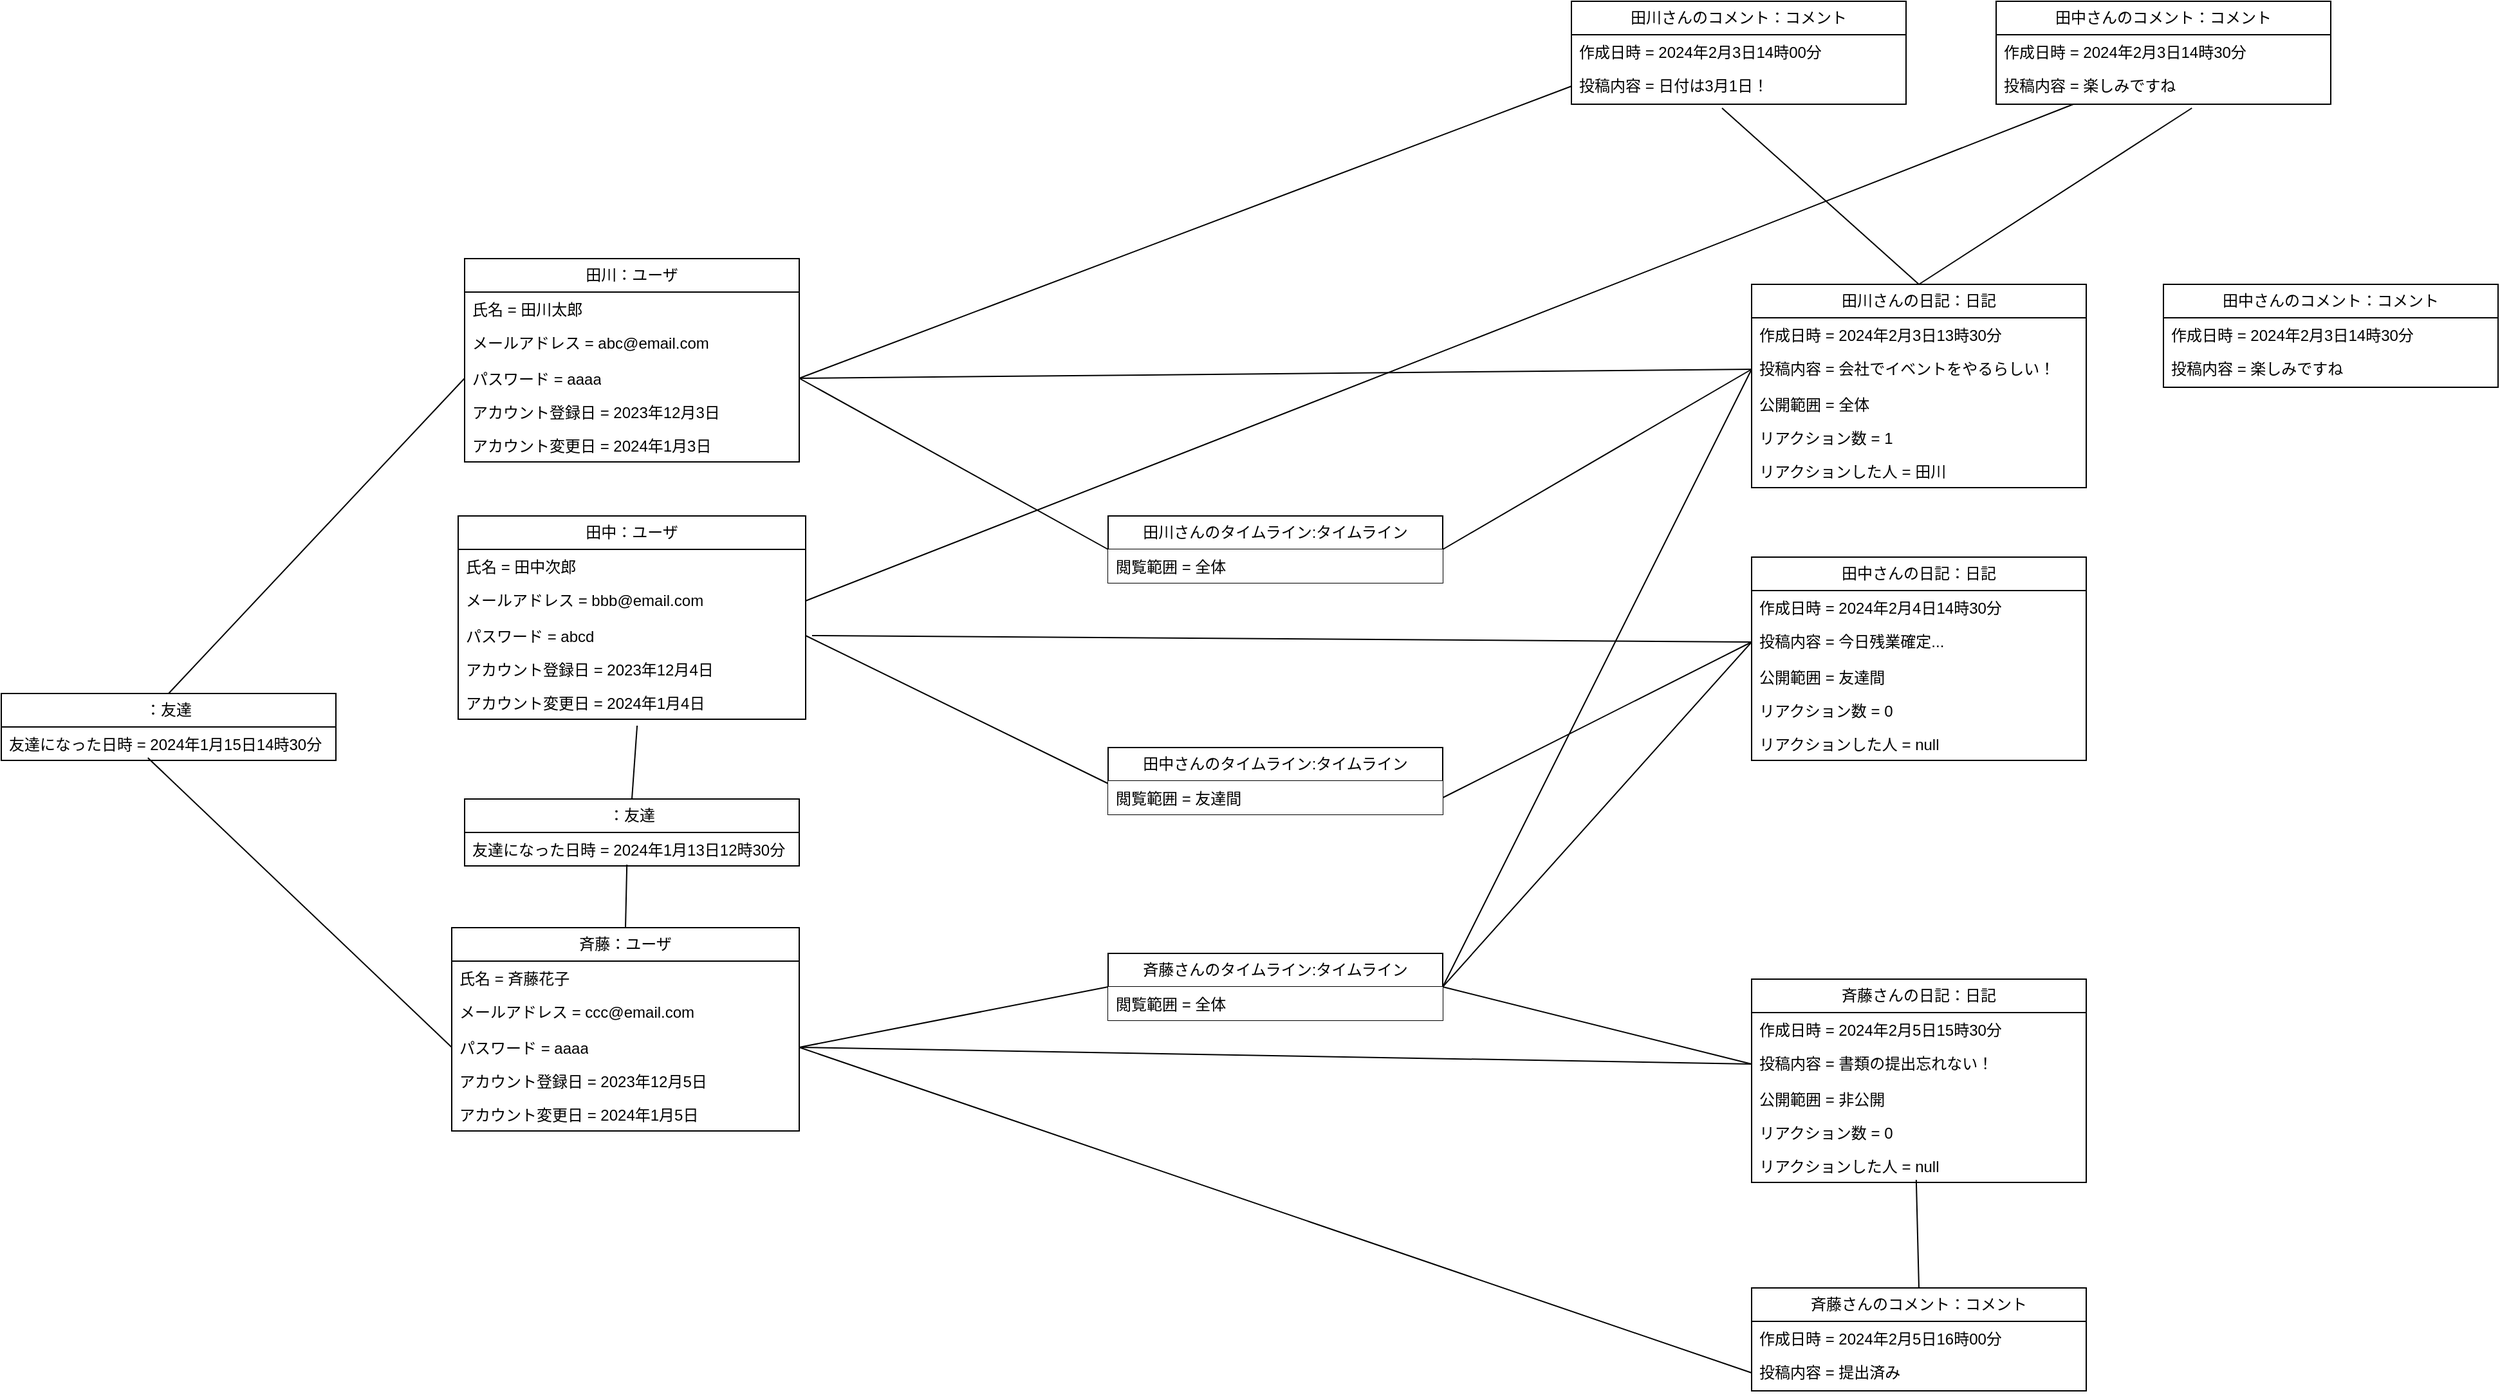 <mxfile version="22.1.18" type="device">
  <diagram name="ページ1" id="yKEMDC-HtFbxo1_AWI1b">
    <mxGraphModel dx="1995" dy="1459" grid="1" gridSize="10" guides="1" tooltips="1" connect="1" arrows="1" fold="1" page="0" pageScale="1" pageWidth="827" pageHeight="1169" math="0" shadow="0">
      <root>
        <mxCell id="0" />
        <mxCell id="1" parent="0" />
        <mxCell id="pfpahJ9oVt4XybfdznBX-1" value="田川：ユーザ" style="swimlane;fontStyle=0;childLayout=stackLayout;horizontal=1;startSize=26;fillColor=none;horizontalStack=0;resizeParent=1;resizeParentMax=0;resizeLast=0;collapsible=1;marginBottom=0;whiteSpace=wrap;html=1;" parent="1" vertex="1">
          <mxGeometry x="-100" y="-240" width="260" height="158" as="geometry" />
        </mxCell>
        <mxCell id="pfpahJ9oVt4XybfdznBX-2" value="氏名 = 田川太郎" style="text;strokeColor=none;fillColor=none;align=left;verticalAlign=top;spacingLeft=4;spacingRight=4;overflow=hidden;rotatable=0;points=[[0,0.5],[1,0.5]];portConstraint=eastwest;whiteSpace=wrap;html=1;" parent="pfpahJ9oVt4XybfdznBX-1" vertex="1">
          <mxGeometry y="26" width="260" height="26" as="geometry" />
        </mxCell>
        <mxCell id="pfpahJ9oVt4XybfdznBX-3" value="メールアドレス = abc@email.com" style="text;strokeColor=none;fillColor=none;align=left;verticalAlign=top;spacingLeft=4;spacingRight=4;overflow=hidden;rotatable=0;points=[[0,0.5],[1,0.5]];portConstraint=eastwest;whiteSpace=wrap;html=1;" parent="pfpahJ9oVt4XybfdznBX-1" vertex="1">
          <mxGeometry y="52" width="260" height="28" as="geometry" />
        </mxCell>
        <mxCell id="pfpahJ9oVt4XybfdznBX-4" value="パスワード = aaaa" style="text;strokeColor=none;fillColor=none;align=left;verticalAlign=top;spacingLeft=4;spacingRight=4;overflow=hidden;rotatable=0;points=[[0,0.5],[1,0.5]];portConstraint=eastwest;whiteSpace=wrap;html=1;" parent="pfpahJ9oVt4XybfdznBX-1" vertex="1">
          <mxGeometry y="80" width="260" height="26" as="geometry" />
        </mxCell>
        <mxCell id="pfpahJ9oVt4XybfdznBX-5" value="アカウント登録日 = 2023年12月3日" style="text;strokeColor=none;fillColor=none;align=left;verticalAlign=top;spacingLeft=4;spacingRight=4;overflow=hidden;rotatable=0;points=[[0,0.5],[1,0.5]];portConstraint=eastwest;whiteSpace=wrap;html=1;" parent="pfpahJ9oVt4XybfdznBX-1" vertex="1">
          <mxGeometry y="106" width="260" height="26" as="geometry" />
        </mxCell>
        <mxCell id="pfpahJ9oVt4XybfdznBX-6" value="アカウント変更日 = 2024年1月3日" style="text;strokeColor=none;fillColor=none;align=left;verticalAlign=top;spacingLeft=4;spacingRight=4;overflow=hidden;rotatable=0;points=[[0,0.5],[1,0.5]];portConstraint=eastwest;whiteSpace=wrap;html=1;" parent="pfpahJ9oVt4XybfdznBX-1" vertex="1">
          <mxGeometry y="132" width="260" height="26" as="geometry" />
        </mxCell>
        <mxCell id="pfpahJ9oVt4XybfdznBX-7" value="田中：ユーザ" style="swimlane;fontStyle=0;childLayout=stackLayout;horizontal=1;startSize=26;fillColor=none;horizontalStack=0;resizeParent=1;resizeParentMax=0;resizeLast=0;collapsible=1;marginBottom=0;whiteSpace=wrap;html=1;" parent="1" vertex="1">
          <mxGeometry x="-105" y="-40" width="270" height="158" as="geometry" />
        </mxCell>
        <mxCell id="pfpahJ9oVt4XybfdznBX-8" value="氏名 = 田中次郎" style="text;strokeColor=none;fillColor=none;align=left;verticalAlign=top;spacingLeft=4;spacingRight=4;overflow=hidden;rotatable=0;points=[[0,0.5],[1,0.5]];portConstraint=eastwest;whiteSpace=wrap;html=1;" parent="pfpahJ9oVt4XybfdznBX-7" vertex="1">
          <mxGeometry y="26" width="270" height="26" as="geometry" />
        </mxCell>
        <mxCell id="pfpahJ9oVt4XybfdznBX-9" value="メールアドレス = bbb@email.com" style="text;strokeColor=none;fillColor=none;align=left;verticalAlign=top;spacingLeft=4;spacingRight=4;overflow=hidden;rotatable=0;points=[[0,0.5],[1,0.5]];portConstraint=eastwest;whiteSpace=wrap;html=1;" parent="pfpahJ9oVt4XybfdznBX-7" vertex="1">
          <mxGeometry y="52" width="270" height="28" as="geometry" />
        </mxCell>
        <mxCell id="pfpahJ9oVt4XybfdznBX-10" value="パスワード = abcd" style="text;strokeColor=none;fillColor=none;align=left;verticalAlign=top;spacingLeft=4;spacingRight=4;overflow=hidden;rotatable=0;points=[[0,0.5],[1,0.5]];portConstraint=eastwest;whiteSpace=wrap;html=1;" parent="pfpahJ9oVt4XybfdznBX-7" vertex="1">
          <mxGeometry y="80" width="270" height="26" as="geometry" />
        </mxCell>
        <mxCell id="pfpahJ9oVt4XybfdznBX-11" value="アカウント登録日 = 2023年12月4日" style="text;strokeColor=none;fillColor=none;align=left;verticalAlign=top;spacingLeft=4;spacingRight=4;overflow=hidden;rotatable=0;points=[[0,0.5],[1,0.5]];portConstraint=eastwest;whiteSpace=wrap;html=1;" parent="pfpahJ9oVt4XybfdznBX-7" vertex="1">
          <mxGeometry y="106" width="270" height="26" as="geometry" />
        </mxCell>
        <mxCell id="pfpahJ9oVt4XybfdznBX-12" value="アカウント変更日 = 2024年1月4日" style="text;strokeColor=none;fillColor=none;align=left;verticalAlign=top;spacingLeft=4;spacingRight=4;overflow=hidden;rotatable=0;points=[[0,0.5],[1,0.5]];portConstraint=eastwest;whiteSpace=wrap;html=1;" parent="pfpahJ9oVt4XybfdznBX-7" vertex="1">
          <mxGeometry y="132" width="270" height="26" as="geometry" />
        </mxCell>
        <mxCell id="pfpahJ9oVt4XybfdznBX-13" value="斉藤：ユーザ" style="swimlane;fontStyle=0;childLayout=stackLayout;horizontal=1;startSize=26;fillColor=none;horizontalStack=0;resizeParent=1;resizeParentMax=0;resizeLast=0;collapsible=1;marginBottom=0;whiteSpace=wrap;html=1;" parent="1" vertex="1">
          <mxGeometry x="-110" y="280" width="270" height="158" as="geometry" />
        </mxCell>
        <mxCell id="pfpahJ9oVt4XybfdznBX-14" value="氏名 = 斉藤花子" style="text;strokeColor=none;fillColor=none;align=left;verticalAlign=top;spacingLeft=4;spacingRight=4;overflow=hidden;rotatable=0;points=[[0,0.5],[1,0.5]];portConstraint=eastwest;whiteSpace=wrap;html=1;" parent="pfpahJ9oVt4XybfdznBX-13" vertex="1">
          <mxGeometry y="26" width="270" height="26" as="geometry" />
        </mxCell>
        <mxCell id="pfpahJ9oVt4XybfdznBX-15" value="メールアドレス = ccc@email.com" style="text;strokeColor=none;fillColor=none;align=left;verticalAlign=top;spacingLeft=4;spacingRight=4;overflow=hidden;rotatable=0;points=[[0,0.5],[1,0.5]];portConstraint=eastwest;whiteSpace=wrap;html=1;" parent="pfpahJ9oVt4XybfdznBX-13" vertex="1">
          <mxGeometry y="52" width="270" height="28" as="geometry" />
        </mxCell>
        <mxCell id="pfpahJ9oVt4XybfdznBX-16" value="パスワード = aaaa" style="text;strokeColor=none;fillColor=none;align=left;verticalAlign=top;spacingLeft=4;spacingRight=4;overflow=hidden;rotatable=0;points=[[0,0.5],[1,0.5]];portConstraint=eastwest;whiteSpace=wrap;html=1;" parent="pfpahJ9oVt4XybfdznBX-13" vertex="1">
          <mxGeometry y="80" width="270" height="26" as="geometry" />
        </mxCell>
        <mxCell id="pfpahJ9oVt4XybfdznBX-17" value="アカウント登録日 = 2023年12月5日" style="text;strokeColor=none;fillColor=none;align=left;verticalAlign=top;spacingLeft=4;spacingRight=4;overflow=hidden;rotatable=0;points=[[0,0.5],[1,0.5]];portConstraint=eastwest;whiteSpace=wrap;html=1;" parent="pfpahJ9oVt4XybfdznBX-13" vertex="1">
          <mxGeometry y="106" width="270" height="26" as="geometry" />
        </mxCell>
        <mxCell id="pfpahJ9oVt4XybfdznBX-18" value="アカウント変更日 = 2024年1月5日" style="text;strokeColor=none;fillColor=none;align=left;verticalAlign=top;spacingLeft=4;spacingRight=4;overflow=hidden;rotatable=0;points=[[0,0.5],[1,0.5]];portConstraint=eastwest;whiteSpace=wrap;html=1;" parent="pfpahJ9oVt4XybfdznBX-13" vertex="1">
          <mxGeometry y="132" width="270" height="26" as="geometry" />
        </mxCell>
        <mxCell id="pfpahJ9oVt4XybfdznBX-19" value="田川さんの日記：日記" style="swimlane;fontStyle=0;childLayout=stackLayout;horizontal=1;startSize=26;fillColor=none;horizontalStack=0;resizeParent=1;resizeParentMax=0;resizeLast=0;collapsible=1;marginBottom=0;whiteSpace=wrap;html=1;" parent="1" vertex="1">
          <mxGeometry x="900" y="-220" width="260" height="158" as="geometry" />
        </mxCell>
        <mxCell id="pfpahJ9oVt4XybfdznBX-20" value="作成日時 =&amp;nbsp;2024年2月3日13時30分" style="text;strokeColor=none;fillColor=none;align=left;verticalAlign=top;spacingLeft=4;spacingRight=4;overflow=hidden;rotatable=0;points=[[0,0.5],[1,0.5]];portConstraint=eastwest;whiteSpace=wrap;html=1;" parent="pfpahJ9oVt4XybfdznBX-19" vertex="1">
          <mxGeometry y="26" width="260" height="26" as="geometry" />
        </mxCell>
        <mxCell id="pfpahJ9oVt4XybfdznBX-21" value="投稿内容 =&amp;nbsp;会社でイベントをやるらしい！" style="text;strokeColor=none;fillColor=none;align=left;verticalAlign=top;spacingLeft=4;spacingRight=4;overflow=hidden;rotatable=0;points=[[0,0.5],[1,0.5]];portConstraint=eastwest;whiteSpace=wrap;html=1;" parent="pfpahJ9oVt4XybfdznBX-19" vertex="1">
          <mxGeometry y="52" width="260" height="28" as="geometry" />
        </mxCell>
        <mxCell id="pfpahJ9oVt4XybfdznBX-22" value="公開範囲 = 全体" style="text;strokeColor=none;fillColor=none;align=left;verticalAlign=top;spacingLeft=4;spacingRight=4;overflow=hidden;rotatable=0;points=[[0,0.5],[1,0.5]];portConstraint=eastwest;whiteSpace=wrap;html=1;" parent="pfpahJ9oVt4XybfdznBX-19" vertex="1">
          <mxGeometry y="80" width="260" height="26" as="geometry" />
        </mxCell>
        <mxCell id="pfpahJ9oVt4XybfdznBX-23" value="リアクション数 = 1" style="text;strokeColor=none;fillColor=none;align=left;verticalAlign=top;spacingLeft=4;spacingRight=4;overflow=hidden;rotatable=0;points=[[0,0.5],[1,0.5]];portConstraint=eastwest;whiteSpace=wrap;html=1;" parent="pfpahJ9oVt4XybfdznBX-19" vertex="1">
          <mxGeometry y="106" width="260" height="26" as="geometry" />
        </mxCell>
        <mxCell id="pfpahJ9oVt4XybfdznBX-24" value="リアクションした人 = 田川" style="text;strokeColor=none;fillColor=none;align=left;verticalAlign=top;spacingLeft=4;spacingRight=4;overflow=hidden;rotatable=0;points=[[0,0.5],[1,0.5]];portConstraint=eastwest;whiteSpace=wrap;html=1;" parent="pfpahJ9oVt4XybfdznBX-19" vertex="1">
          <mxGeometry y="132" width="260" height="26" as="geometry" />
        </mxCell>
        <mxCell id="pfpahJ9oVt4XybfdznBX-25" value="田中さんの日記：日記" style="swimlane;fontStyle=0;childLayout=stackLayout;horizontal=1;startSize=26;fillColor=none;horizontalStack=0;resizeParent=1;resizeParentMax=0;resizeLast=0;collapsible=1;marginBottom=0;whiteSpace=wrap;html=1;" parent="1" vertex="1">
          <mxGeometry x="900" y="-8" width="260" height="158" as="geometry" />
        </mxCell>
        <mxCell id="pfpahJ9oVt4XybfdznBX-26" value="作成日時 =&amp;nbsp;2024年2月4日14時30分" style="text;strokeColor=none;fillColor=none;align=left;verticalAlign=top;spacingLeft=4;spacingRight=4;overflow=hidden;rotatable=0;points=[[0,0.5],[1,0.5]];portConstraint=eastwest;whiteSpace=wrap;html=1;" parent="pfpahJ9oVt4XybfdznBX-25" vertex="1">
          <mxGeometry y="26" width="260" height="26" as="geometry" />
        </mxCell>
        <mxCell id="pfpahJ9oVt4XybfdznBX-27" value="投稿内容 =&amp;nbsp;今日残業確定..." style="text;strokeColor=none;fillColor=none;align=left;verticalAlign=top;spacingLeft=4;spacingRight=4;overflow=hidden;rotatable=0;points=[[0,0.5],[1,0.5]];portConstraint=eastwest;whiteSpace=wrap;html=1;" parent="pfpahJ9oVt4XybfdznBX-25" vertex="1">
          <mxGeometry y="52" width="260" height="28" as="geometry" />
        </mxCell>
        <mxCell id="pfpahJ9oVt4XybfdznBX-28" value="公開範囲 = 友達間" style="text;strokeColor=none;fillColor=none;align=left;verticalAlign=top;spacingLeft=4;spacingRight=4;overflow=hidden;rotatable=0;points=[[0,0.5],[1,0.5]];portConstraint=eastwest;whiteSpace=wrap;html=1;" parent="pfpahJ9oVt4XybfdznBX-25" vertex="1">
          <mxGeometry y="80" width="260" height="26" as="geometry" />
        </mxCell>
        <mxCell id="pfpahJ9oVt4XybfdznBX-29" value="リアクション数 = 0" style="text;strokeColor=none;fillColor=none;align=left;verticalAlign=top;spacingLeft=4;spacingRight=4;overflow=hidden;rotatable=0;points=[[0,0.5],[1,0.5]];portConstraint=eastwest;whiteSpace=wrap;html=1;" parent="pfpahJ9oVt4XybfdznBX-25" vertex="1">
          <mxGeometry y="106" width="260" height="26" as="geometry" />
        </mxCell>
        <mxCell id="pfpahJ9oVt4XybfdznBX-30" value="リアクションした人 = null" style="text;strokeColor=none;fillColor=none;align=left;verticalAlign=top;spacingLeft=4;spacingRight=4;overflow=hidden;rotatable=0;points=[[0,0.5],[1,0.5]];portConstraint=eastwest;whiteSpace=wrap;html=1;" parent="pfpahJ9oVt4XybfdznBX-25" vertex="1">
          <mxGeometry y="132" width="260" height="26" as="geometry" />
        </mxCell>
        <mxCell id="pfpahJ9oVt4XybfdznBX-31" value="斉藤さんの日記：日記" style="swimlane;fontStyle=0;childLayout=stackLayout;horizontal=1;startSize=26;fillColor=none;horizontalStack=0;resizeParent=1;resizeParentMax=0;resizeLast=0;collapsible=1;marginBottom=0;whiteSpace=wrap;html=1;" parent="1" vertex="1">
          <mxGeometry x="900" y="320" width="260" height="158" as="geometry" />
        </mxCell>
        <mxCell id="pfpahJ9oVt4XybfdznBX-32" value="作成日時 =&amp;nbsp;2024年2月5日15時30分" style="text;strokeColor=none;fillColor=none;align=left;verticalAlign=top;spacingLeft=4;spacingRight=4;overflow=hidden;rotatable=0;points=[[0,0.5],[1,0.5]];portConstraint=eastwest;whiteSpace=wrap;html=1;" parent="pfpahJ9oVt4XybfdznBX-31" vertex="1">
          <mxGeometry y="26" width="260" height="26" as="geometry" />
        </mxCell>
        <mxCell id="pfpahJ9oVt4XybfdznBX-33" value="投稿内容 =&amp;nbsp;書類の提出忘れない！" style="text;strokeColor=none;fillColor=none;align=left;verticalAlign=top;spacingLeft=4;spacingRight=4;overflow=hidden;rotatable=0;points=[[0,0.5],[1,0.5]];portConstraint=eastwest;whiteSpace=wrap;html=1;" parent="pfpahJ9oVt4XybfdznBX-31" vertex="1">
          <mxGeometry y="52" width="260" height="28" as="geometry" />
        </mxCell>
        <mxCell id="pfpahJ9oVt4XybfdznBX-34" value="公開範囲 = 非公開" style="text;strokeColor=none;fillColor=none;align=left;verticalAlign=top;spacingLeft=4;spacingRight=4;overflow=hidden;rotatable=0;points=[[0,0.5],[1,0.5]];portConstraint=eastwest;whiteSpace=wrap;html=1;" parent="pfpahJ9oVt4XybfdznBX-31" vertex="1">
          <mxGeometry y="80" width="260" height="26" as="geometry" />
        </mxCell>
        <mxCell id="pfpahJ9oVt4XybfdznBX-35" value="リアクション数 = 0" style="text;strokeColor=none;fillColor=none;align=left;verticalAlign=top;spacingLeft=4;spacingRight=4;overflow=hidden;rotatable=0;points=[[0,0.5],[1,0.5]];portConstraint=eastwest;whiteSpace=wrap;html=1;" parent="pfpahJ9oVt4XybfdznBX-31" vertex="1">
          <mxGeometry y="106" width="260" height="26" as="geometry" />
        </mxCell>
        <mxCell id="pfpahJ9oVt4XybfdznBX-36" value="リアクションした人 = null" style="text;strokeColor=none;fillColor=none;align=left;verticalAlign=top;spacingLeft=4;spacingRight=4;overflow=hidden;rotatable=0;points=[[0,0.5],[1,0.5]];portConstraint=eastwest;whiteSpace=wrap;html=1;" parent="pfpahJ9oVt4XybfdznBX-31" vertex="1">
          <mxGeometry y="132" width="260" height="26" as="geometry" />
        </mxCell>
        <mxCell id="pfpahJ9oVt4XybfdznBX-37" style="edgeStyle=none;curved=1;rounded=0;orthogonalLoop=1;jettySize=auto;html=1;exitX=0;exitY=0.5;exitDx=0;exitDy=0;entryX=1;entryY=0.5;entryDx=0;entryDy=0;fontSize=12;endArrow=none;endFill=0;" parent="1" source="pfpahJ9oVt4XybfdznBX-33" target="pfpahJ9oVt4XybfdznBX-16" edge="1">
          <mxGeometry relative="1" as="geometry" />
        </mxCell>
        <mxCell id="pfpahJ9oVt4XybfdznBX-38" style="edgeStyle=none;curved=1;rounded=0;orthogonalLoop=1;jettySize=auto;html=1;exitX=0;exitY=0.5;exitDx=0;exitDy=0;entryX=1;entryY=0.5;entryDx=0;entryDy=0;fontSize=12;startSize=8;endSize=8;endArrow=none;endFill=0;" parent="1" source="pfpahJ9oVt4XybfdznBX-21" target="pfpahJ9oVt4XybfdznBX-4" edge="1">
          <mxGeometry relative="1" as="geometry" />
        </mxCell>
        <mxCell id="pfpahJ9oVt4XybfdznBX-39" value="：友達" style="swimlane;fontStyle=0;childLayout=stackLayout;horizontal=1;startSize=26;fillColor=none;horizontalStack=0;resizeParent=1;resizeParentMax=0;resizeLast=0;collapsible=1;marginBottom=0;whiteSpace=wrap;html=1;" parent="1" vertex="1">
          <mxGeometry x="-100" y="180" width="260" height="52" as="geometry" />
        </mxCell>
        <mxCell id="pfpahJ9oVt4XybfdznBX-40" value="友達になった日時 =&amp;nbsp;2024年1月13日12時30分" style="text;strokeColor=none;fillColor=none;align=left;verticalAlign=top;spacingLeft=4;spacingRight=4;overflow=hidden;rotatable=0;points=[[0,0.5],[1,0.5]];portConstraint=eastwest;whiteSpace=wrap;html=1;" parent="pfpahJ9oVt4XybfdznBX-39" vertex="1">
          <mxGeometry y="26" width="260" height="26" as="geometry" />
        </mxCell>
        <mxCell id="pfpahJ9oVt4XybfdznBX-41" style="edgeStyle=none;curved=1;rounded=0;orthogonalLoop=1;jettySize=auto;html=1;exitX=0.515;exitY=1.192;exitDx=0;exitDy=0;entryX=0.5;entryY=0;entryDx=0;entryDy=0;fontSize=12;startSize=8;endSize=8;exitPerimeter=0;endArrow=none;endFill=0;" parent="1" source="pfpahJ9oVt4XybfdznBX-12" target="pfpahJ9oVt4XybfdznBX-39" edge="1">
          <mxGeometry relative="1" as="geometry">
            <mxPoint x="490" y="139" as="targetPoint" />
          </mxGeometry>
        </mxCell>
        <mxCell id="pfpahJ9oVt4XybfdznBX-42" style="edgeStyle=none;curved=1;rounded=0;orthogonalLoop=1;jettySize=auto;html=1;exitX=0.5;exitY=0;exitDx=0;exitDy=0;entryX=0.485;entryY=0.962;entryDx=0;entryDy=0;fontSize=12;startSize=8;endSize=8;entryPerimeter=0;endArrow=none;endFill=0;" parent="1" source="pfpahJ9oVt4XybfdznBX-13" target="pfpahJ9oVt4XybfdznBX-40" edge="1">
          <mxGeometry relative="1" as="geometry">
            <mxPoint x="490" y="139" as="targetPoint" />
          </mxGeometry>
        </mxCell>
        <mxCell id="pfpahJ9oVt4XybfdznBX-43" style="edgeStyle=none;curved=1;rounded=0;orthogonalLoop=1;jettySize=auto;html=1;exitX=0;exitY=0.5;exitDx=0;exitDy=0;fontSize=12;startSize=8;endSize=8;endArrow=none;endFill=0;" parent="1" source="pfpahJ9oVt4XybfdznBX-27" edge="1">
          <mxGeometry relative="1" as="geometry">
            <mxPoint x="170" y="53" as="targetPoint" />
          </mxGeometry>
        </mxCell>
        <mxCell id="pfpahJ9oVt4XybfdznBX-44" style="edgeStyle=none;curved=1;rounded=0;orthogonalLoop=1;jettySize=auto;html=1;exitX=1;exitY=0.5;exitDx=0;exitDy=0;entryX=0;entryY=0.077;entryDx=0;entryDy=0;entryPerimeter=0;fontSize=12;startSize=8;endSize=8;endArrow=none;endFill=0;" parent="1" source="pfpahJ9oVt4XybfdznBX-10" target="pfpahJ9oVt4XybfdznBX-47" edge="1">
          <mxGeometry relative="1" as="geometry" />
        </mxCell>
        <mxCell id="pfpahJ9oVt4XybfdznBX-45" style="edgeStyle=none;curved=1;rounded=0;orthogonalLoop=1;jettySize=auto;html=1;exitX=1;exitY=0.75;exitDx=0;exitDy=0;entryX=0;entryY=0.5;entryDx=0;entryDy=0;fontSize=12;startSize=8;endSize=8;endArrow=none;endFill=0;" parent="1" source="pfpahJ9oVt4XybfdznBX-46" target="pfpahJ9oVt4XybfdznBX-27" edge="1">
          <mxGeometry relative="1" as="geometry" />
        </mxCell>
        <mxCell id="pfpahJ9oVt4XybfdznBX-46" value="田中さんのタイムライン:タイムライン" style="swimlane;fontStyle=0;childLayout=stackLayout;horizontal=1;startSize=26;fillColor=default;horizontalStack=0;resizeParent=1;resizeParentMax=0;resizeLast=0;collapsible=1;marginBottom=0;whiteSpace=wrap;html=1;" parent="1" vertex="1">
          <mxGeometry x="400" y="140" width="260" height="52" as="geometry" />
        </mxCell>
        <mxCell id="pfpahJ9oVt4XybfdznBX-47" value="閲覧範囲 = 友達間" style="text;strokeColor=none;fillColor=default;align=left;verticalAlign=top;spacingLeft=4;spacingRight=4;overflow=hidden;rotatable=0;points=[[0,0.5],[1,0.5]];portConstraint=eastwest;whiteSpace=wrap;html=1;" parent="pfpahJ9oVt4XybfdznBX-46" vertex="1">
          <mxGeometry y="26" width="260" height="26" as="geometry" />
        </mxCell>
        <mxCell id="pfpahJ9oVt4XybfdznBX-48" style="edgeStyle=none;curved=1;rounded=0;orthogonalLoop=1;jettySize=auto;html=1;exitX=1;exitY=0.5;exitDx=0;exitDy=0;entryX=0;entryY=0.5;entryDx=0;entryDy=0;fontSize=12;startSize=8;endSize=8;endArrow=none;endFill=0;" parent="1" source="pfpahJ9oVt4XybfdznBX-50" target="pfpahJ9oVt4XybfdznBX-21" edge="1">
          <mxGeometry relative="1" as="geometry" />
        </mxCell>
        <mxCell id="pfpahJ9oVt4XybfdznBX-49" style="edgeStyle=none;curved=1;rounded=0;orthogonalLoop=1;jettySize=auto;html=1;exitX=0;exitY=0.5;exitDx=0;exitDy=0;entryX=1;entryY=0.5;entryDx=0;entryDy=0;fontSize=12;startSize=8;endSize=8;endArrow=none;endFill=0;" parent="1" source="pfpahJ9oVt4XybfdznBX-50" target="pfpahJ9oVt4XybfdznBX-4" edge="1">
          <mxGeometry relative="1" as="geometry" />
        </mxCell>
        <mxCell id="pfpahJ9oVt4XybfdznBX-50" value="田川さんのタイムライン:タイムライン" style="swimlane;fontStyle=0;childLayout=stackLayout;horizontal=1;startSize=26;fillColor=default;horizontalStack=0;resizeParent=1;resizeParentMax=0;resizeLast=0;collapsible=1;marginBottom=0;whiteSpace=wrap;html=1;" parent="1" vertex="1">
          <mxGeometry x="400" y="-40" width="260" height="52" as="geometry" />
        </mxCell>
        <mxCell id="pfpahJ9oVt4XybfdznBX-51" value="閲覧範囲 = 全体" style="text;strokeColor=none;fillColor=default;align=left;verticalAlign=top;spacingLeft=4;spacingRight=4;overflow=hidden;rotatable=0;points=[[0,0.5],[1,0.5]];portConstraint=eastwest;whiteSpace=wrap;html=1;" parent="pfpahJ9oVt4XybfdznBX-50" vertex="1">
          <mxGeometry y="26" width="260" height="26" as="geometry" />
        </mxCell>
        <mxCell id="pfpahJ9oVt4XybfdznBX-52" style="edgeStyle=none;curved=1;rounded=0;orthogonalLoop=1;jettySize=auto;html=1;exitX=1;exitY=0.5;exitDx=0;exitDy=0;entryX=0;entryY=0.5;entryDx=0;entryDy=0;fontSize=12;startSize=8;endSize=8;endArrow=none;endFill=0;" parent="1" source="pfpahJ9oVt4XybfdznBX-56" target="pfpahJ9oVt4XybfdznBX-27" edge="1">
          <mxGeometry relative="1" as="geometry" />
        </mxCell>
        <mxCell id="pfpahJ9oVt4XybfdznBX-53" style="edgeStyle=none;curved=1;rounded=0;orthogonalLoop=1;jettySize=auto;html=1;exitX=1;exitY=0.5;exitDx=0;exitDy=0;entryX=0;entryY=0.5;entryDx=0;entryDy=0;fontSize=12;startSize=8;endSize=8;endArrow=none;endFill=0;" parent="1" source="pfpahJ9oVt4XybfdznBX-56" target="pfpahJ9oVt4XybfdznBX-33" edge="1">
          <mxGeometry relative="1" as="geometry" />
        </mxCell>
        <mxCell id="pfpahJ9oVt4XybfdznBX-54" style="edgeStyle=none;curved=1;rounded=0;orthogonalLoop=1;jettySize=auto;html=1;exitX=1;exitY=0.5;exitDx=0;exitDy=0;entryX=0;entryY=0.5;entryDx=0;entryDy=0;fontSize=12;startSize=8;endSize=8;endArrow=none;endFill=0;" parent="1" source="pfpahJ9oVt4XybfdznBX-56" target="pfpahJ9oVt4XybfdznBX-21" edge="1">
          <mxGeometry relative="1" as="geometry" />
        </mxCell>
        <mxCell id="pfpahJ9oVt4XybfdznBX-55" style="edgeStyle=none;curved=1;rounded=0;orthogonalLoop=1;jettySize=auto;html=1;exitX=0;exitY=0.5;exitDx=0;exitDy=0;entryX=1;entryY=0.5;entryDx=0;entryDy=0;fontSize=12;startSize=8;endSize=8;endArrow=none;endFill=0;" parent="1" source="pfpahJ9oVt4XybfdznBX-56" target="pfpahJ9oVt4XybfdznBX-16" edge="1">
          <mxGeometry relative="1" as="geometry" />
        </mxCell>
        <mxCell id="pfpahJ9oVt4XybfdznBX-56" value="斉藤さんのタイムライン:タイムライン" style="swimlane;fontStyle=0;childLayout=stackLayout;horizontal=1;startSize=26;fillColor=default;horizontalStack=0;resizeParent=1;resizeParentMax=0;resizeLast=0;collapsible=1;marginBottom=0;whiteSpace=wrap;html=1;" parent="1" vertex="1">
          <mxGeometry x="400" y="300" width="260" height="52" as="geometry" />
        </mxCell>
        <mxCell id="pfpahJ9oVt4XybfdznBX-57" value="閲覧範囲 = 全体" style="text;strokeColor=none;fillColor=default;align=left;verticalAlign=top;spacingLeft=4;spacingRight=4;overflow=hidden;rotatable=0;points=[[0,0.5],[1,0.5]];portConstraint=eastwest;whiteSpace=wrap;html=1;" parent="pfpahJ9oVt4XybfdznBX-56" vertex="1">
          <mxGeometry y="26" width="260" height="26" as="geometry" />
        </mxCell>
        <mxCell id="pfpahJ9oVt4XybfdznBX-58" value="田川さんのコメント：コメント" style="swimlane;fontStyle=0;childLayout=stackLayout;horizontal=1;startSize=26;fillColor=none;horizontalStack=0;resizeParent=1;resizeParentMax=0;resizeLast=0;collapsible=1;marginBottom=0;whiteSpace=wrap;html=1;" parent="1" vertex="1">
          <mxGeometry x="760" y="-440" width="260" height="80" as="geometry" />
        </mxCell>
        <mxCell id="pfpahJ9oVt4XybfdznBX-59" value="作成日時 =&amp;nbsp;2024年2月3日14時00分" style="text;strokeColor=none;fillColor=none;align=left;verticalAlign=top;spacingLeft=4;spacingRight=4;overflow=hidden;rotatable=0;points=[[0,0.5],[1,0.5]];portConstraint=eastwest;whiteSpace=wrap;html=1;" parent="pfpahJ9oVt4XybfdznBX-58" vertex="1">
          <mxGeometry y="26" width="260" height="26" as="geometry" />
        </mxCell>
        <mxCell id="pfpahJ9oVt4XybfdznBX-60" value="投稿内容 = 日付は3月1日！" style="text;strokeColor=none;fillColor=none;align=left;verticalAlign=top;spacingLeft=4;spacingRight=4;overflow=hidden;rotatable=0;points=[[0,0.5],[1,0.5]];portConstraint=eastwest;whiteSpace=wrap;html=1;" parent="pfpahJ9oVt4XybfdznBX-58" vertex="1">
          <mxGeometry y="52" width="260" height="28" as="geometry" />
        </mxCell>
        <mxCell id="pfpahJ9oVt4XybfdznBX-61" style="edgeStyle=none;curved=1;rounded=0;orthogonalLoop=1;jettySize=auto;html=1;exitX=0.5;exitY=0;exitDx=0;exitDy=0;entryX=0.45;entryY=1.107;entryDx=0;entryDy=0;entryPerimeter=0;fontSize=12;startSize=8;endSize=8;endArrow=none;endFill=0;" parent="1" source="pfpahJ9oVt4XybfdznBX-19" target="pfpahJ9oVt4XybfdznBX-60" edge="1">
          <mxGeometry relative="1" as="geometry">
            <mxPoint x="881.68" y="-333.376" as="targetPoint" />
          </mxGeometry>
        </mxCell>
        <mxCell id="pfpahJ9oVt4XybfdznBX-62" value="田中さんのコメント：コメント" style="swimlane;fontStyle=0;childLayout=stackLayout;horizontal=1;startSize=26;fillColor=none;horizontalStack=0;resizeParent=1;resizeParentMax=0;resizeLast=0;collapsible=1;marginBottom=0;whiteSpace=wrap;html=1;" parent="1" vertex="1">
          <mxGeometry x="1090" y="-440" width="260" height="80" as="geometry" />
        </mxCell>
        <mxCell id="pfpahJ9oVt4XybfdznBX-63" value="作成日時 =&amp;nbsp;2024年2月3日14時30分" style="text;strokeColor=none;fillColor=none;align=left;verticalAlign=top;spacingLeft=4;spacingRight=4;overflow=hidden;rotatable=0;points=[[0,0.5],[1,0.5]];portConstraint=eastwest;whiteSpace=wrap;html=1;" parent="pfpahJ9oVt4XybfdznBX-62" vertex="1">
          <mxGeometry y="26" width="260" height="26" as="geometry" />
        </mxCell>
        <mxCell id="pfpahJ9oVt4XybfdznBX-64" value="投稿内容 = 楽しみですね" style="text;strokeColor=none;fillColor=none;align=left;verticalAlign=top;spacingLeft=4;spacingRight=4;overflow=hidden;rotatable=0;points=[[0,0.5],[1,0.5]];portConstraint=eastwest;whiteSpace=wrap;html=1;" parent="pfpahJ9oVt4XybfdznBX-62" vertex="1">
          <mxGeometry y="52" width="260" height="28" as="geometry" />
        </mxCell>
        <mxCell id="pfpahJ9oVt4XybfdznBX-65" style="edgeStyle=none;curved=1;rounded=0;orthogonalLoop=1;jettySize=auto;html=1;exitX=0.5;exitY=0;exitDx=0;exitDy=0;entryX=0.585;entryY=1.107;entryDx=0;entryDy=0;entryPerimeter=0;fontSize=12;startSize=8;endSize=8;endArrow=none;endFill=0;" parent="1" source="pfpahJ9oVt4XybfdznBX-19" target="pfpahJ9oVt4XybfdznBX-64" edge="1">
          <mxGeometry relative="1" as="geometry">
            <mxPoint x="1225.98" y="-334.988" as="targetPoint" />
          </mxGeometry>
        </mxCell>
        <mxCell id="pfpahJ9oVt4XybfdznBX-66" value="斉藤さんのコメント：コメント" style="swimlane;fontStyle=0;childLayout=stackLayout;horizontal=1;startSize=26;fillColor=none;horizontalStack=0;resizeParent=1;resizeParentMax=0;resizeLast=0;collapsible=1;marginBottom=0;whiteSpace=wrap;html=1;" parent="1" vertex="1">
          <mxGeometry x="900" y="560" width="260" height="80" as="geometry" />
        </mxCell>
        <mxCell id="pfpahJ9oVt4XybfdznBX-67" value="作成日時 =&amp;nbsp;2024年2月5日16時00分" style="text;strokeColor=none;fillColor=none;align=left;verticalAlign=top;spacingLeft=4;spacingRight=4;overflow=hidden;rotatable=0;points=[[0,0.5],[1,0.5]];portConstraint=eastwest;whiteSpace=wrap;html=1;" parent="pfpahJ9oVt4XybfdznBX-66" vertex="1">
          <mxGeometry y="26" width="260" height="26" as="geometry" />
        </mxCell>
        <mxCell id="pfpahJ9oVt4XybfdznBX-68" value="投稿内容 = 提出済み" style="text;strokeColor=none;fillColor=none;align=left;verticalAlign=top;spacingLeft=4;spacingRight=4;overflow=hidden;rotatable=0;points=[[0,0.5],[1,0.5]];portConstraint=eastwest;whiteSpace=wrap;html=1;" parent="pfpahJ9oVt4XybfdznBX-66" vertex="1">
          <mxGeometry y="52" width="260" height="28" as="geometry" />
        </mxCell>
        <mxCell id="pfpahJ9oVt4XybfdznBX-69" style="edgeStyle=none;curved=1;rounded=0;orthogonalLoop=1;jettySize=auto;html=1;exitX=0.5;exitY=0;exitDx=0;exitDy=0;fontSize=12;startSize=8;endSize=8;endArrow=none;endFill=0;entryX=0.492;entryY=0.923;entryDx=0;entryDy=0;entryPerimeter=0;" parent="1" source="pfpahJ9oVt4XybfdznBX-66" target="pfpahJ9oVt4XybfdznBX-36" edge="1">
          <mxGeometry relative="1" as="geometry">
            <mxPoint x="1200" y="510" as="targetPoint" />
          </mxGeometry>
        </mxCell>
        <mxCell id="pfpahJ9oVt4XybfdznBX-70" style="edgeStyle=none;curved=1;rounded=0;orthogonalLoop=1;jettySize=auto;html=1;exitX=1;exitY=0.5;exitDx=0;exitDy=0;entryX=0;entryY=0.5;entryDx=0;entryDy=0;fontSize=12;startSize=8;endSize=8;endArrow=none;endFill=0;" parent="1" source="pfpahJ9oVt4XybfdznBX-4" target="pfpahJ9oVt4XybfdznBX-60" edge="1">
          <mxGeometry relative="1" as="geometry" />
        </mxCell>
        <mxCell id="pfpahJ9oVt4XybfdznBX-71" style="edgeStyle=none;curved=1;rounded=0;orthogonalLoop=1;jettySize=auto;html=1;exitX=0.231;exitY=1;exitDx=0;exitDy=0;entryX=1;entryY=0.5;entryDx=0;entryDy=0;fontSize=12;startSize=8;endSize=8;endArrow=none;endFill=0;exitPerimeter=0;" parent="1" source="pfpahJ9oVt4XybfdznBX-64" target="pfpahJ9oVt4XybfdznBX-9" edge="1">
          <mxGeometry relative="1" as="geometry">
            <mxPoint x="1090" y="-347" as="sourcePoint" />
          </mxGeometry>
        </mxCell>
        <mxCell id="pfpahJ9oVt4XybfdznBX-72" style="edgeStyle=none;curved=1;rounded=0;orthogonalLoop=1;jettySize=auto;html=1;exitX=0;exitY=0.5;exitDx=0;exitDy=0;entryX=1;entryY=0.5;entryDx=0;entryDy=0;fontSize=12;startSize=8;endSize=8;endArrow=none;endFill=0;" parent="1" source="pfpahJ9oVt4XybfdznBX-68" target="pfpahJ9oVt4XybfdznBX-16" edge="1">
          <mxGeometry relative="1" as="geometry" />
        </mxCell>
        <mxCell id="pfpahJ9oVt4XybfdznBX-73" style="edgeStyle=none;curved=1;rounded=0;orthogonalLoop=1;jettySize=auto;html=1;exitX=0.5;exitY=0;exitDx=0;exitDy=0;entryX=0;entryY=0.5;entryDx=0;entryDy=0;fontSize=12;startSize=8;endSize=8;endArrow=none;endFill=0;" parent="1" source="pfpahJ9oVt4XybfdznBX-74" target="pfpahJ9oVt4XybfdznBX-4" edge="1">
          <mxGeometry relative="1" as="geometry" />
        </mxCell>
        <mxCell id="pfpahJ9oVt4XybfdznBX-74" value="：友達" style="swimlane;fontStyle=0;childLayout=stackLayout;horizontal=1;startSize=26;fillColor=none;horizontalStack=0;resizeParent=1;resizeParentMax=0;resizeLast=0;collapsible=1;marginBottom=0;whiteSpace=wrap;html=1;" parent="1" vertex="1">
          <mxGeometry x="-460" y="98" width="260" height="52" as="geometry" />
        </mxCell>
        <mxCell id="pfpahJ9oVt4XybfdznBX-75" value="友達になった日時 =&amp;nbsp;2024年1月15日14時30分" style="text;strokeColor=none;fillColor=none;align=left;verticalAlign=top;spacingLeft=4;spacingRight=4;overflow=hidden;rotatable=0;points=[[0,0.5],[1,0.5]];portConstraint=eastwest;whiteSpace=wrap;html=1;" parent="pfpahJ9oVt4XybfdznBX-74" vertex="1">
          <mxGeometry y="26" width="260" height="26" as="geometry" />
        </mxCell>
        <mxCell id="pfpahJ9oVt4XybfdznBX-76" style="edgeStyle=none;curved=1;rounded=0;orthogonalLoop=1;jettySize=auto;html=1;exitX=0;exitY=0.5;exitDx=0;exitDy=0;entryX=0.438;entryY=0.923;entryDx=0;entryDy=0;entryPerimeter=0;fontSize=12;startSize=8;endSize=8;endArrow=none;endFill=0;" parent="1" source="pfpahJ9oVt4XybfdznBX-16" target="pfpahJ9oVt4XybfdznBX-75" edge="1">
          <mxGeometry relative="1" as="geometry" />
        </mxCell>
        <mxCell id="uGgPtGqoOLK6R6yE4EAS-1" value="田中さんのコメント：コメント" style="swimlane;fontStyle=0;childLayout=stackLayout;horizontal=1;startSize=26;fillColor=none;horizontalStack=0;resizeParent=1;resizeParentMax=0;resizeLast=0;collapsible=1;marginBottom=0;whiteSpace=wrap;html=1;" vertex="1" parent="1">
          <mxGeometry x="1220" y="-220" width="260" height="80" as="geometry" />
        </mxCell>
        <mxCell id="uGgPtGqoOLK6R6yE4EAS-2" value="作成日時 =&amp;nbsp;2024年2月3日14時30分" style="text;strokeColor=none;fillColor=none;align=left;verticalAlign=top;spacingLeft=4;spacingRight=4;overflow=hidden;rotatable=0;points=[[0,0.5],[1,0.5]];portConstraint=eastwest;whiteSpace=wrap;html=1;" vertex="1" parent="uGgPtGqoOLK6R6yE4EAS-1">
          <mxGeometry y="26" width="260" height="26" as="geometry" />
        </mxCell>
        <mxCell id="uGgPtGqoOLK6R6yE4EAS-3" value="投稿内容 = 楽しみですね" style="text;strokeColor=none;fillColor=none;align=left;verticalAlign=top;spacingLeft=4;spacingRight=4;overflow=hidden;rotatable=0;points=[[0,0.5],[1,0.5]];portConstraint=eastwest;whiteSpace=wrap;html=1;" vertex="1" parent="uGgPtGqoOLK6R6yE4EAS-1">
          <mxGeometry y="52" width="260" height="28" as="geometry" />
        </mxCell>
      </root>
    </mxGraphModel>
  </diagram>
</mxfile>
